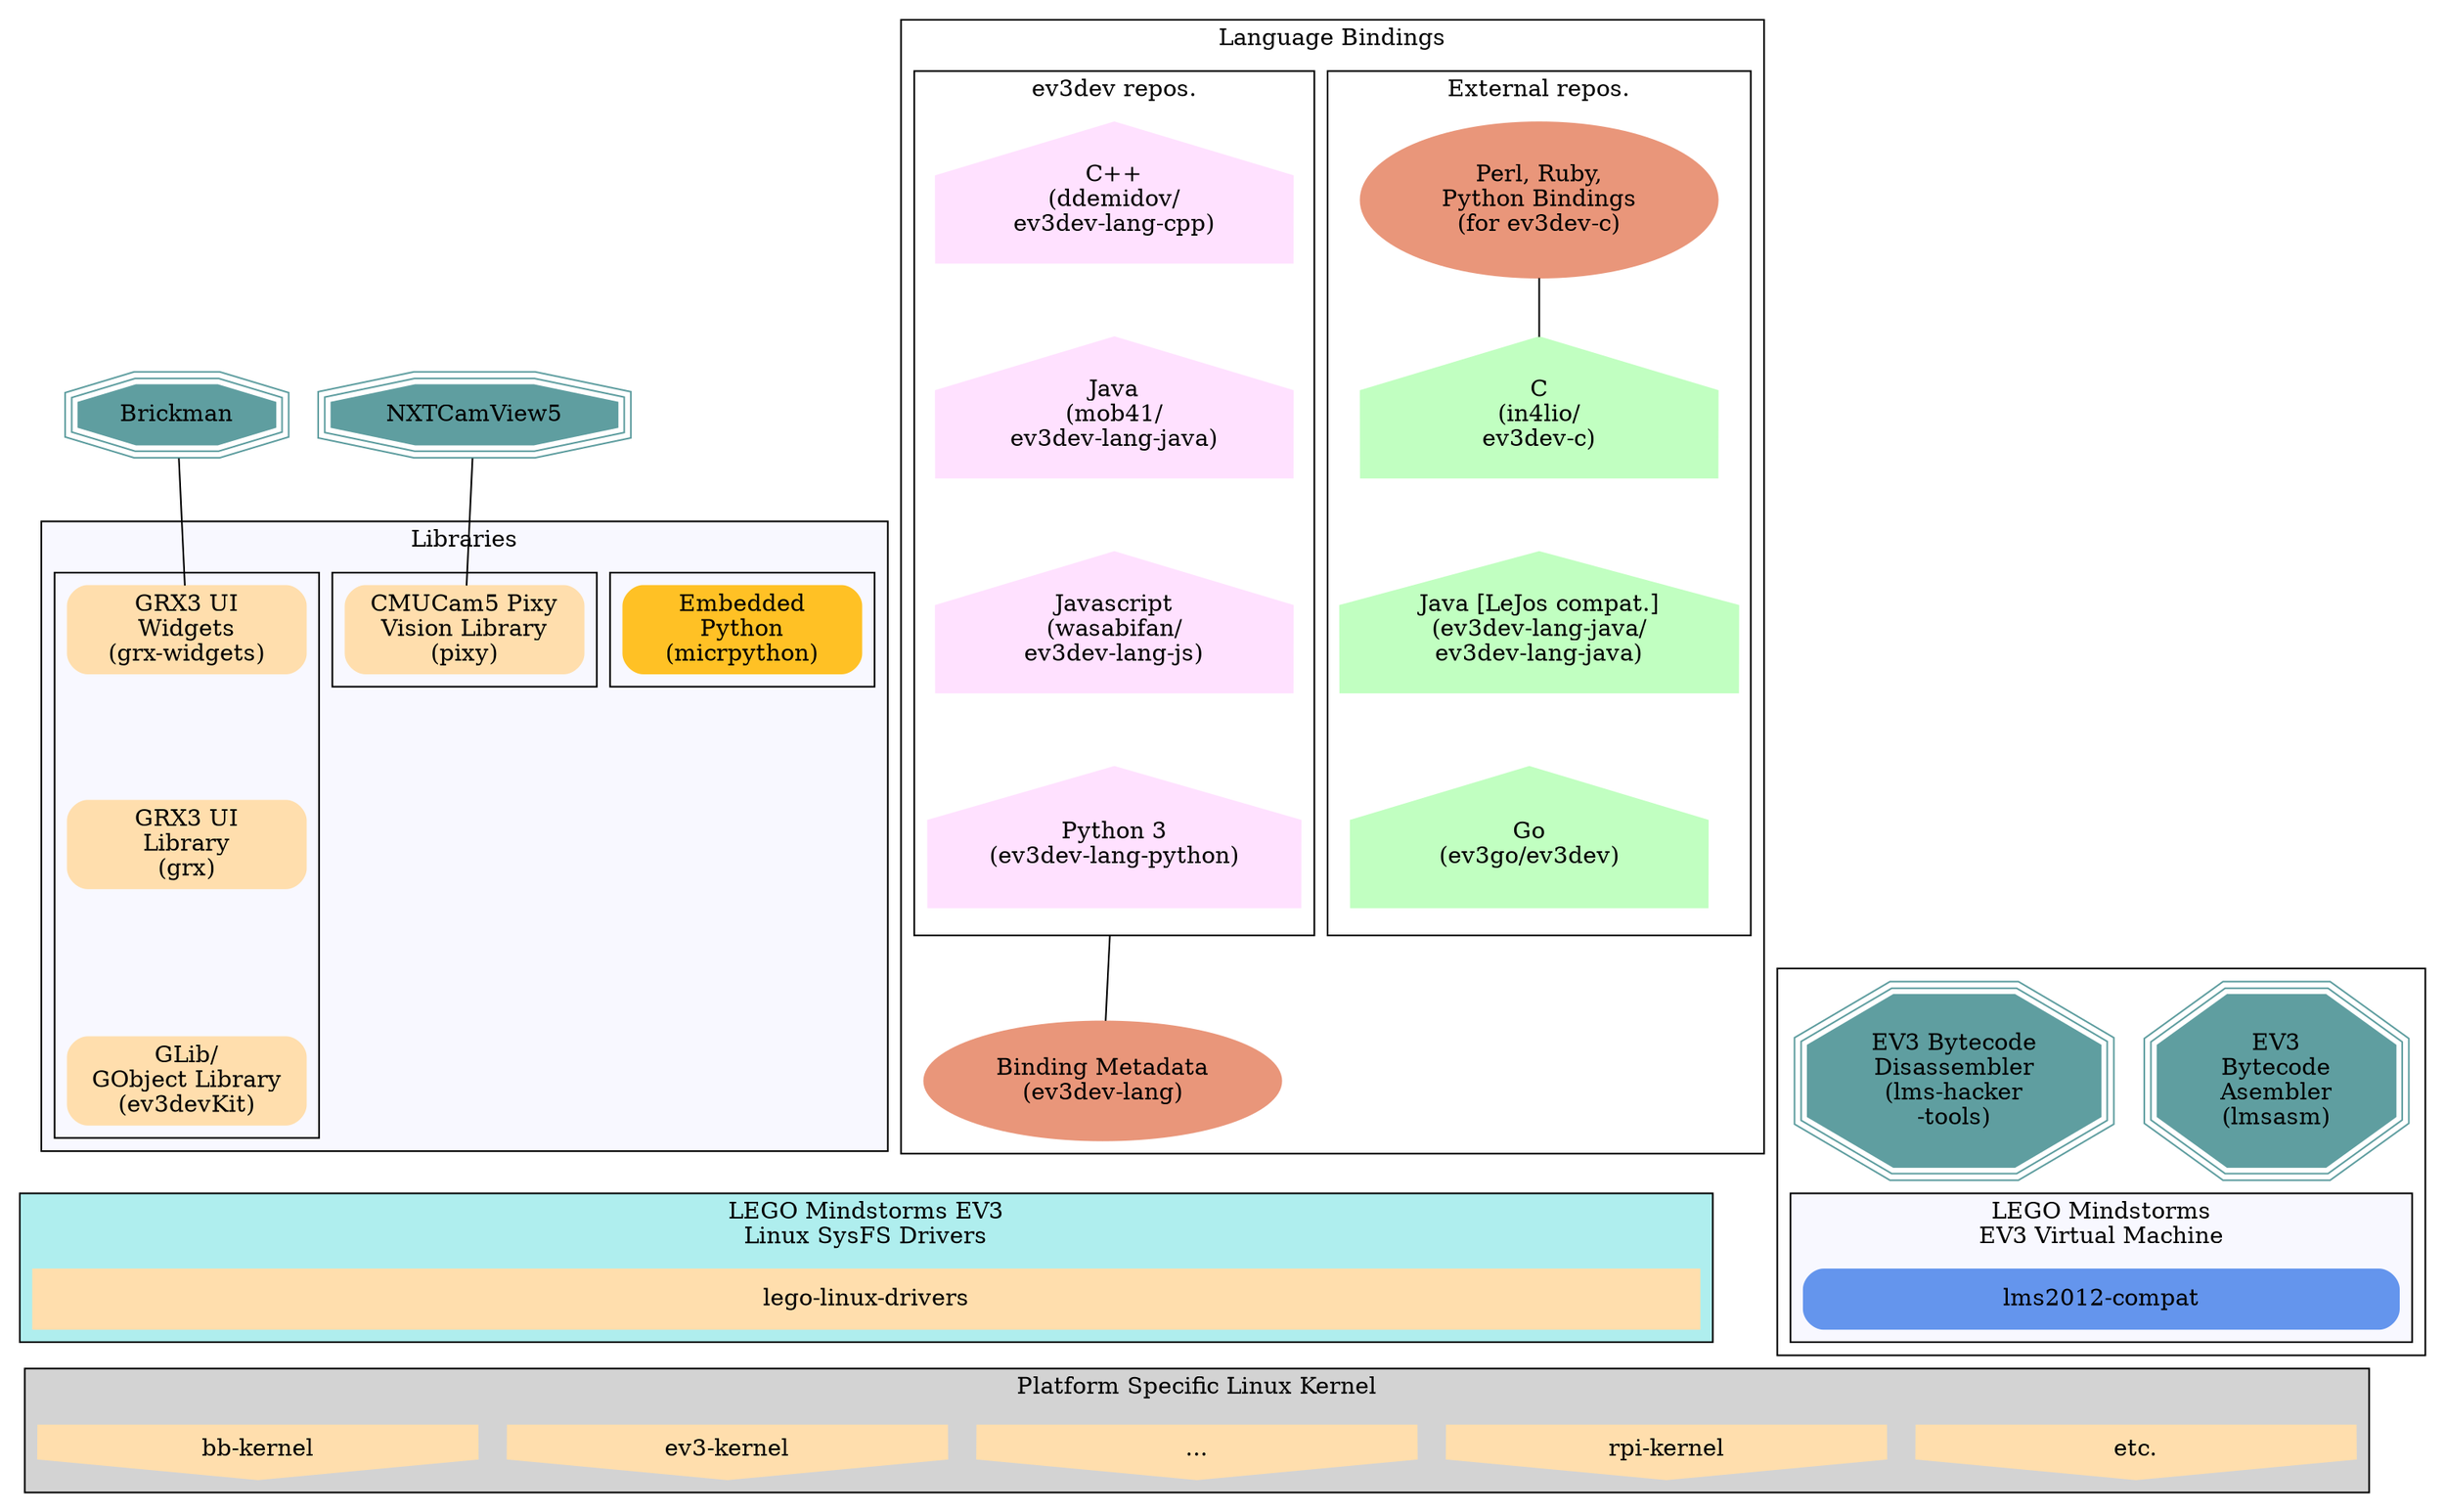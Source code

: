 graph G {
	compound=true;
	arrowType=none;
	node [shape=rect];
	edge [penwidth=0,minlen=1];

	rank = same; 
	node [shape=tripleoctagon,style="filled",color=cadetblue,width=1];
	"NXTCamView5" "Brickman";

	subgraph cluster_10 {
		node [shape=tripleoctagon,style="filled",color=cadetblue,width=2];
		"EV3\nBytecode\nAsembler\n(lmsasm)"; "EV3 Bytecode\nDisassembler\n(lms-hacker\n-tools)";

		subgraph cluster_9 {
			style=filled;
			fillcolor=ghostwhite;
			label="LEGO Mindstorms\nEV3 Virtual Machine";
			node [shape=rect,style="filled,rounded",color=cornflowerblue,width=5];
			"lms2012-compat";
		};
		{"EV3\nBytecode\nAsembler\n(lmsasm)" "EV3 Bytecode\nDisassembler\n(lms-hacker\n-tools)"}--"lms2012-compat";
	};
	
	
	subgraph cluster_8 {
		style=filled;
		fillcolor=ghostwhite;
		label="Libraries";

		subgraph cluster_5 {
		    label="";
			node [shape=rect,style="filled,rounded",color=navajowhite,width=2];
			"GRX3 UI\nWidgets\n(grx-widgets)"--"GRX3 UI\nLibrary\n(grx)"
			--"GLib/\nGObject Library\n(ev3devKit)";
			edge [penwidth=1];
		};
		subgraph cluster_6 {
		    label="";
			node [shape=rect,style="filled,rounded",color=navajowhite,width=2];
			"CMUCam5 Pixy\nVision Library\n(pixy)";
			edge [penwidth=1];
		};

		subgraph cluster_7 {
		    label="";
			node [shape=rect,style="filled,rounded",color=goldenrod1,width=2];
			"Embedded\nPython\n(micrpython)";
			edge [penwidth=1];
		};
	
	};

	subgraph cluster_4 {
		label="Language Bindings";

		subgraph cluster_3 {
		    label="External repos.";
			node [shape=house,style=filled,color=darkseagreen1,width=3,height=1.3];
			"C\n(in4lio/\nev3dev-c)"-- 
			"Java [LeJos compat.]\n(ev3dev-lang-java/\nev3dev-lang-java)"--
			"Go\n(ev3go/ev3dev)";
			node [shape=oval,style=filled,color=darksalmon,width=3,height=1.3];
			edge [penwidth=1];
			"Perl, Ruby,\nPython Bindings\n(for ev3dev-c)"--"C\n(in4lio/\nev3dev-c)";
		}
		subgraph cluster_2 {
		    label="ev3dev repos.";
			node [shape=house,style=filled,color=thistle1,width=3,height=1.3];
			"C++\n(ddemidov/\nev3dev-lang-cpp)"--"Java\n(mob41/\nev3dev-lang-java)"--
			"Javascript\n(wasabifan/\nev3dev-lang-js)"--"Python 3\n(ev3dev-lang-python)";
		};
			node [shape=oval,style=filled,color=darksalmon,width=3,height=1];
			"Binding Metadata\n(ev3dev-lang)";
	};
	
	subgraph cluster_1 {
		label = "LEGO Mindstorms EV3\nLinux SysFS Drivers";
		style=filled;
		fillcolor=paleturquoise;
		node [shape=rect,style=filled,color=navajowhite,width=14];
		"lego-linux-drivers"

	};
	subgraph cluster_0 {
		label = "Platform Specific Linux Kernel";
		style=filled;
		fillcolor=lightgrey;
		node [style=filled,color=navajowhite, shape=invhouse,width=3.7];
		rank = same; "etc."; "rpi-kernel"; "..."; "ev3-kernel"; "bb-kernel"; 
	};

	edge [penwidth=1];
	"Brickman"--"GRX3 UI\nWidgets\n(grx-widgets)";
	"NXTCamView5"--"CMUCam5 Pixy\nVision Library\n(pixy)";
	"Python 3\n(ev3dev-lang-python)"--"Binding Metadata\n(ev3dev-lang)" [ltail=cluster_2];

	edge [penwidth=0];
	
	"lego-linux-drivers"--"..." [ltail=cluster_1,lhead=cluster_0];

	"Go\n(ev3go/ev3dev)"--"lego-linux-drivers" [ltail=cluster_3,lhead=cluster_1];
	"Binding Metadata\n(ev3dev-lang)"--"lego-linux-drivers" [ltail=cluster_2,lhead=cluster_1];
	"GLib/\nGObject Library\n(ev3devKit)"--"lego-linux-drivers" [ltail=cluster_5,lhead=cluster_1];
	"CMUCam5 Pixy\nVision Library\n(pixy)"--"lego-linux-drivers" [ltail=cluster_6,lhead=cluster_1];
	"Embedded\nPython\n(micrpython)"--"lego-linux-drivers" [ltail=cluster_7,lhead=cluster_1];

	"lms2012-compat"--"..." [ltail=cluster_10,lhead=cluster_0];
}
